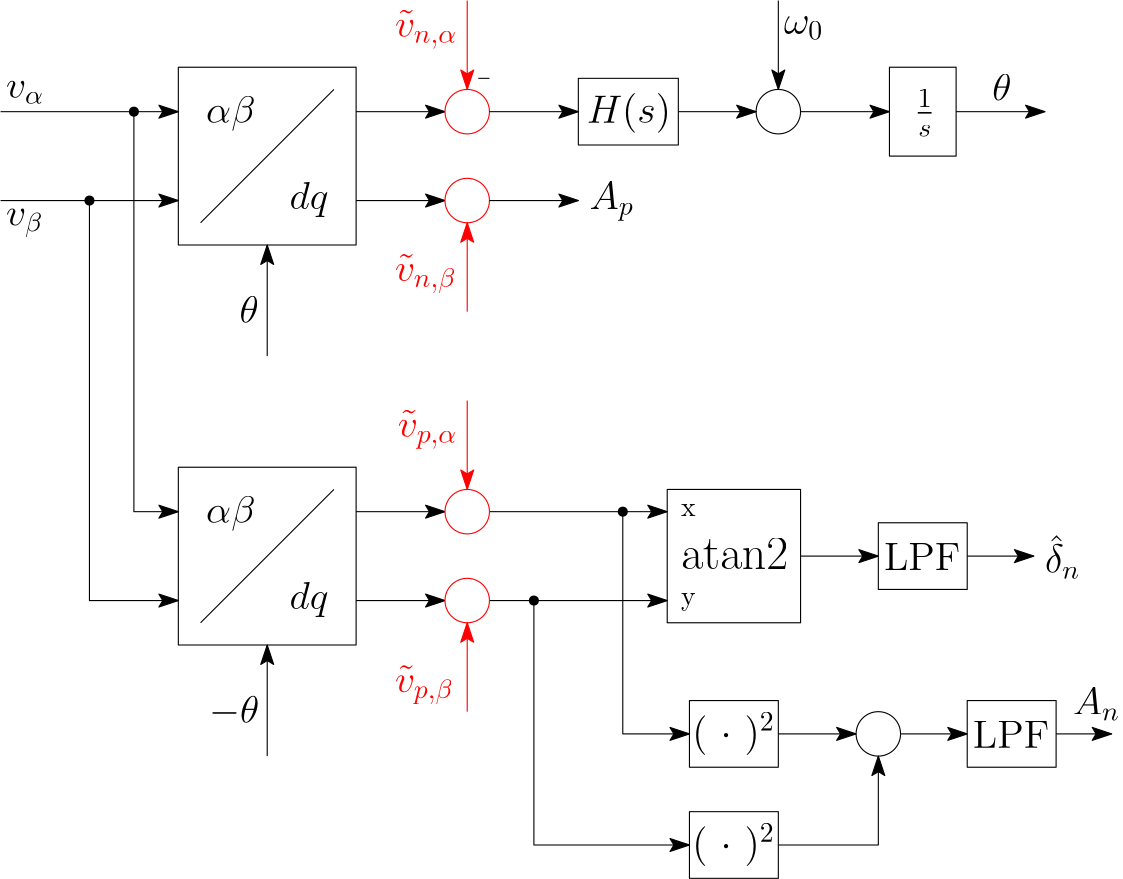 <?xml version="1.0"?>
<!DOCTYPE ipe SYSTEM "ipe.dtd">
<ipe version="70218" creator="Ipe 7.2.29">
<info created="D:20251013170506" modified="D:20251013172113"/>
<preamble>\usepackage{amsmath}</preamble>
<ipestyle name="basic">
<symbol name="arrow/arc(spx)">
<path stroke="sym-stroke" fill="sym-stroke" pen="sym-pen">
0 0 m
-1 0.333 l
-1 -0.333 l
h
</path>
</symbol>
<symbol name="arrow/farc(spx)">
<path stroke="sym-stroke" fill="white" pen="sym-pen">
0 0 m
-1 0.333 l
-1 -0.333 l
h
</path>
</symbol>
<symbol name="arrow/ptarc(spx)">
<path stroke="sym-stroke" fill="sym-stroke" pen="sym-pen">
0 0 m
-1 0.333 l
-0.8 0 l
-1 -0.333 l
h
</path>
</symbol>
<symbol name="arrow/fptarc(spx)">
<path stroke="sym-stroke" fill="white" pen="sym-pen">
0 0 m
-1 0.333 l
-0.8 0 l
-1 -0.333 l
h
</path>
</symbol>
<symbol name="mark/circle(sx)" transformations="translations">
<path fill="sym-stroke">
0.6 0 0 0.6 0 0 e
0.4 0 0 0.4 0 0 e
</path>
</symbol>
<symbol name="mark/disk(sx)" transformations="translations">
<path fill="sym-stroke">
0.6 0 0 0.6 0 0 e
</path>
</symbol>
<symbol name="mark/fdisk(sfx)" transformations="translations">
<group>
<path fill="sym-fill">
0.5 0 0 0.5 0 0 e
</path>
<path fill="sym-stroke" fillrule="eofill">
0.6 0 0 0.6 0 0 e
0.4 0 0 0.4 0 0 e
</path>
</group>
</symbol>
<symbol name="mark/box(sx)" transformations="translations">
<path fill="sym-stroke" fillrule="eofill">
-0.6 -0.6 m
0.6 -0.6 l
0.6 0.6 l
-0.6 0.6 l
h
-0.4 -0.4 m
0.4 -0.4 l
0.4 0.4 l
-0.4 0.4 l
h
</path>
</symbol>
<symbol name="mark/square(sx)" transformations="translations">
<path fill="sym-stroke">
-0.6 -0.6 m
0.6 -0.6 l
0.6 0.6 l
-0.6 0.6 l
h
</path>
</symbol>
<symbol name="mark/fsquare(sfx)" transformations="translations">
<group>
<path fill="sym-fill">
-0.5 -0.5 m
0.5 -0.5 l
0.5 0.5 l
-0.5 0.5 l
h
</path>
<path fill="sym-stroke" fillrule="eofill">
-0.6 -0.6 m
0.6 -0.6 l
0.6 0.6 l
-0.6 0.6 l
h
-0.4 -0.4 m
0.4 -0.4 l
0.4 0.4 l
-0.4 0.4 l
h
</path>
</group>
</symbol>
<symbol name="mark/cross(sx)" transformations="translations">
<group>
<path fill="sym-stroke">
-0.43 -0.57 m
0.57 0.43 l
0.43 0.57 l
-0.57 -0.43 l
h
</path>
<path fill="sym-stroke">
-0.43 0.57 m
0.57 -0.43 l
0.43 -0.57 l
-0.57 0.43 l
h
</path>
</group>
</symbol>
<symbol name="arrow/fnormal(spx)">
<path stroke="sym-stroke" fill="white" pen="sym-pen">
0 0 m
-1 0.333 l
-1 -0.333 l
h
</path>
</symbol>
<symbol name="arrow/pointed(spx)">
<path stroke="sym-stroke" fill="sym-stroke" pen="sym-pen">
0 0 m
-1 0.333 l
-0.8 0 l
-1 -0.333 l
h
</path>
</symbol>
<symbol name="arrow/fpointed(spx)">
<path stroke="sym-stroke" fill="white" pen="sym-pen">
0 0 m
-1 0.333 l
-0.8 0 l
-1 -0.333 l
h
</path>
</symbol>
<symbol name="arrow/linear(spx)">
<path stroke="sym-stroke" pen="sym-pen">
-1 0.333 m
0 0 l
-1 -0.333 l
</path>
</symbol>
<symbol name="arrow/fdouble(spx)">
<path stroke="sym-stroke" fill="white" pen="sym-pen">
0 0 m
-1 0.333 l
-1 -0.333 l
h
-1 0 m
-2 0.333 l
-2 -0.333 l
h
</path>
</symbol>
<symbol name="arrow/double(spx)">
<path stroke="sym-stroke" fill="sym-stroke" pen="sym-pen">
0 0 m
-1 0.333 l
-1 -0.333 l
h
-1 0 m
-2 0.333 l
-2 -0.333 l
h
</path>
</symbol>
<symbol name="arrow/mid-normal(spx)">
<path stroke="sym-stroke" fill="sym-stroke" pen="sym-pen">
0.5 0 m
-0.5 0.333 l
-0.5 -0.333 l
h
</path>
</symbol>
<symbol name="arrow/mid-fnormal(spx)">
<path stroke="sym-stroke" fill="white" pen="sym-pen">
0.5 0 m
-0.5 0.333 l
-0.5 -0.333 l
h
</path>
</symbol>
<symbol name="arrow/mid-pointed(spx)">
<path stroke="sym-stroke" fill="sym-stroke" pen="sym-pen">
0.5 0 m
-0.5 0.333 l
-0.3 0 l
-0.5 -0.333 l
h
</path>
</symbol>
<symbol name="arrow/mid-fpointed(spx)">
<path stroke="sym-stroke" fill="white" pen="sym-pen">
0.5 0 m
-0.5 0.333 l
-0.3 0 l
-0.5 -0.333 l
h
</path>
</symbol>
<symbol name="arrow/mid-double(spx)">
<path stroke="sym-stroke" fill="sym-stroke" pen="sym-pen">
1 0 m
0 0.333 l
0 -0.333 l
h
0 0 m
-1 0.333 l
-1 -0.333 l
h
</path>
</symbol>
<symbol name="arrow/mid-fdouble(spx)">
<path stroke="sym-stroke" fill="white" pen="sym-pen">
1 0 m
0 0.333 l
0 -0.333 l
h
0 0 m
-1 0.333 l
-1 -0.333 l
h
</path>
</symbol>
<anglesize name="22.5 deg" value="22.5"/>
<anglesize name="30 deg" value="30"/>
<anglesize name="45 deg" value="45"/>
<anglesize name="60 deg" value="60"/>
<anglesize name="90 deg" value="90"/>
<arrowsize name="large" value="10"/>
<arrowsize name="small" value="5"/>
<arrowsize name="tiny" value="3"/>
<color name="blue" value="0 0 1"/>
<color name="brown" value="0.647 0.165 0.165"/>
<color name="darkblue" value="0 0 0.545"/>
<color name="darkcyan" value="0 0.545 0.545"/>
<color name="darkgray" value="0.663"/>
<color name="darkgreen" value="0 0.392 0"/>
<color name="darkmagenta" value="0.545 0 0.545"/>
<color name="darkorange" value="1 0.549 0"/>
<color name="darkred" value="0.545 0 0"/>
<color name="gold" value="1 0.843 0"/>
<color name="gray" value="0.745"/>
<color name="green" value="0 1 0"/>
<color name="lightblue" value="0.678 0.847 0.902"/>
<color name="lightcyan" value="0.878 1 1"/>
<color name="lightgray" value="0.827"/>
<color name="lightgreen" value="0.565 0.933 0.565"/>
<color name="lightyellow" value="1 1 0.878"/>
<color name="navy" value="0 0 0.502"/>
<color name="orange" value="1 0.647 0"/>
<color name="pink" value="1 0.753 0.796"/>
<color name="purple" value="0.627 0.125 0.941"/>
<color name="red" value="1 0 0"/>
<color name="seagreen" value="0.18 0.545 0.341"/>
<color name="turquoise" value="0.251 0.878 0.816"/>
<color name="violet" value="0.933 0.51 0.933"/>
<color name="yellow" value="1 1 0"/>
<dashstyle name="dash dot dotted" value="[4 2 1 2 1 2] 0"/>
<dashstyle name="dash dotted" value="[4 2 1 2] 0"/>
<dashstyle name="dashed" value="[4] 0"/>
<dashstyle name="dotted" value="[1 3] 0"/>
<gridsize name="10 pts (~3.5 mm)" value="10"/>
<gridsize name="14 pts (~5 mm)" value="14"/>
<gridsize name="16 pts (~6 mm)" value="16"/>
<gridsize name="20 pts (~7 mm)" value="20"/>
<gridsize name="28 pts (~10 mm)" value="28"/>
<gridsize name="32 pts (~12 mm)" value="32"/>
<gridsize name="4 pts" value="4"/>
<gridsize name="56 pts (~20 mm)" value="56"/>
<gridsize name="8 pts (~3 mm)" value="8"/>
<opacity name="10%" value="0.1"/>
<opacity name="30%" value="0.3"/>
<opacity name="50%" value="0.5"/>
<opacity name="75%" value="0.75"/>
<pen name="fat" value="1.2"/>
<pen name="heavier" value="0.8"/>
<pen name="ultrafat" value="2"/>
<symbolsize name="large" value="5"/>
<symbolsize name="small" value="2"/>
<symbolsize name="tiny" value="1.1"/>
<textsize name="Huge" value="\Huge"/>
<textsize name="LARGE" value="\LARGE"/>
<textsize name="Large" value="\Large"/>
<textsize name="footnote" value="\footnotesize"/>
<textsize name="huge" value="\huge"/>
<textsize name="large" value="\large"/>
<textsize name="script" value="\scriptsize"/>
<textsize name="small" value="\small"/>
<textsize name="tiny" value="\tiny"/>
<textstyle name="center" begin="\begin{center}" end="\end{center}"/>
<textstyle name="item" begin="\begin{itemize}\item{}" end="\end{itemize}"/>
<textstyle name="itemize" begin="\begin{itemize}" end="\end{itemize}"/>
<tiling name="falling" angle="-60" step="4" width="1"/>
<tiling name="rising" angle="30" step="4" width="1"/>
</ipestyle>
<ipestyle name="ipe_landscape_5">
<symbol name="arrow/normal(spx)">
<path stroke="sym-stroke" fill="sym-stroke" pen="sym-pen">
0 0 m
-1 0.333 l
-1 -0.333 l
h
</path>
</symbol>
<arrowsize name="normal" value="7"/>
<color name="Cinza455a64" value="0.27 0.353 0.392"/>
<color name="Cinza546e7a" value="0.329 0.431 0.478"/>
<color name="Cinza566573" value="0.337 0.396 0.451"/>
<color name="Teste" value="0.152 0.216 0.275"/>
<color name="black" value="0"/>
<color name="white" value="1"/>
<dashstyle name="normal" value="[]0"/>
<gridsize name="1 pts" value="1"/>
<gridsize name="10 pts (~3.5 mm)" value="10"/>
<gridsize name="14 pts (~5 mm)" value="14"/>
<gridsize name="16 pts (~6 mm)" value="16"/>
<gridsize name="2 pts" value="2"/>
<gridsize name="20 pts (~7 mm)" value="20"/>
<gridsize name="28 pts (~10 mm)" value="28"/>
<gridsize name="32 pts (~12 mm)" value="32"/>
<gridsize name="4 pts" value="4"/>
<gridsize name="56 pts (~20 mm)" value="56"/>
<gridsize name="8 pts (~3 mm)" value="8"/>
<opacity name="opaque" value="1"/>
<pen name="normal" value="0.4"/>
<symbolsize name="normal" value="3"/>
<textsize name="normal" value="\normalsize"/>
<textstretch name="normal" value="1"/>
<textstyle name="math" type="label" begin="$" end="$"/>
<textstyle name="normal" begin="" end=""/>
<textstyle name="normal" type="label" begin="" end=""/>
<layout paper="1800 1000" origin="0 0" frame="1800 1000"/>
<textpad left="1" right="1" top="1" bottom="1"/>
<pagenumberstyle pos="10 10" color="black" size="normal" valign="baseline"></pagenumberstyle>
<titlestyle pos="0 800" size="large" color="black"  valign="baseline"/>
<pathstyle cap="0" join="1" fillrule="eofill"/>
</ipestyle>
<page>
<layer name="alpha"/>
<view layers="alpha" active="alpha"/>
<path layer="alpha" matrix="1 0 0 1 -168 56" stroke="black" fill="1">
800 500 m
800 476 l
832 476 l
832 500 l
h
</path>
<path matrix="1 0 0 1 256 16" stroke="black" fill="white">
192 768 m
192 704 l
256 704 l
256 768 l
h
</path>
<path matrix="1 0 0 1 256 16" stroke="black">
200 712 m
248 760 l
</path>
<text matrix="1 0 0 1 250 12" transformations="translations" pos="208 752" stroke="black" type="label" width="17.752" height="9.962" depth="2.79" valign="baseline" size="Large" style="math">\alpha \beta</text>
<text matrix="1 0 0 1 280 -19" transformations="translations" pos="208 752" stroke="black" type="label" width="14.042" height="9.962" depth="2.79" valign="baseline" size="Large" style="math">dq</text>
<path matrix="1 0 0 1 256 8" stroke="black" arrow="ptarc/normal">
128 760 m
192 760 l
</path>
<path matrix="1 0 0 1 256 -24" stroke="black" arrow="ptarc/normal">
128 760 m
192 760 l
</path>
<text matrix="1 0 0 1 178 21" transformations="translations" pos="208 752" stroke="black" type="label" width="13.699" height="6.179" depth="2.15" valign="baseline" size="Large" style="math">v_{\alpha}</text>
<text matrix="1 0 0 1 178 -25" transformations="translations" pos="208 752" stroke="black" type="label" width="13.45" height="6.176" depth="4.09" valign="baseline" size="Large" style="math">v_{\beta}</text>
<path matrix="1 0 0 1 256 16" stroke="black" arrow="ptarc/normal">
224 664 m
224 704 l
</path>
<path stroke="black" arrow="ptarc/normal">
512 768 m
544 768 l
</path>
<path stroke="black" arrow="ptarc/normal">
512 736 m
544 736 l
</path>
<path matrix="1 0 0 1 224 16" stroke="red" fill="white">
8 0 0 8 328 720 e
</path>
<path matrix="1 0 0 1 224 48" stroke="red" fill="white">
8 0 0 8 328 720 e
</path>
<path matrix="1 0 0 1 224 16" stroke="black" fill="white">
404 740 m
404 764 l
368 764 l
368 740 l
h
</path>
<text matrix="1 0 0 1 387 12" transformations="translations" pos="208 752" stroke="black" type="label" width="30.289" height="10.756" depth="3.59" valign="baseline" size="Large" style="math">H(s)</text>
<path matrix="1 0 0 1 224 16" stroke="black" arrow="ptarc/normal">
336 752 m
368 752 l
</path>
<path matrix="1 0 0 1 336 48" stroke="black" fill="white">
8 0 0 8 328 720 e
</path>
<path matrix="1 0 0 1 224 16" stroke="black" arrow="ptarc/normal">
404 752 m
432 752 l
</path>
<path matrix="1 0 0 1 336 16" stroke="black" arrow="ptarc/normal">
336 752 m
368 752 l
</path>
<text matrix="1 0 0 1 262 -60" transformations="translations" pos="208 752" stroke="black" type="label" width="6.936" height="9.963" depth="0" valign="baseline" size="Large" style="math">\theta</text>
<path matrix="1 0 0 1 256 -128" stroke="black" fill="white">
192 768 m
192 704 l
256 704 l
256 768 l
h
</path>
<path matrix="1 0 0 1 256 -128" stroke="black">
200 712 m
248 760 l
</path>
<text matrix="1 0 0 1 250 -132" transformations="translations" pos="208 752" stroke="black" type="label" width="17.752" height="9.962" depth="2.79" valign="baseline" size="Large" style="math">\alpha \beta</text>
<text matrix="1 0 0 1 280 -163" transformations="translations" pos="208 752" stroke="black" type="label" width="14.042" height="9.962" depth="2.79" valign="baseline" size="Large" style="math">dq</text>
<path stroke="black" arrow="ptarc/normal">
432 768 m
432 624 l
448 624 l
</path>
<path stroke="black" arrow="ptarc/normal">
416 736 m
416 592 l
448 592 l
</path>
<path matrix="1 0 0 1 256 -128" stroke="black" arrow="ptarc/normal">
224 664 m
224 704 l
</path>
<path matrix="1 0 0 1 0 48" stroke="black" arrow="ptarc/normal">
512 576 m
544 576 l
</path>
<path matrix="1 0 0 1 0 48" stroke="black" arrow="ptarc/normal">
512 544 m
544 544 l
</path>
<text matrix="1 0 0 1 251 -204" transformations="translations" pos="208 752" stroke="black" type="label" width="18.095" height="9.968" depth="1.19" valign="baseline" size="Large" style="math">-\theta</text>
<path matrix="1 0 0 1 -160 -120" stroke="black" fill="white">
784 752 m
784 704 l
832 704 l
832 752 l
h
</path>
<text matrix="1 0 0 1 261 -116.6" transformations="translations" pos="368 720" stroke="black" type="label" width="38.577" height="11.097" depth="0" valign="baseline" size="LARGE" style="math">\text{atan2}</text>
<path stroke="black" arrow="ptarc/normal">
560 592 m
624 592 l
</path>
<path stroke="black" arrow="ptarc/normal">
560 624 m
624 624 l
</path>
<text matrix="1 0 0 1 261 -97.6" transformations="translations" pos="368 720" stroke="black" type="label" width="5.258" height="4.289" depth="0" valign="baseline" style="math">\text{x}</text>
<text matrix="1 0 0 1 261 -129.6" transformations="translations" pos="368 720" stroke="black" type="label" width="5.258" height="4.297" depth="1.93" valign="baseline" style="math">\text{y}</text>
<path matrix="1 0 0 1 -4 48" stroke="black" arrow="ptarc/normal">
676 560 m
704 560 l
</path>
<path matrix="1 0 0 1 -8 48" stroke="black" fill="1">
708 572 m
708 548 l
740 548 l
740 572 l
h
</path>
<text matrix="1 0 0 1 -490 -77" transformations="translations" pos="1192 680" stroke="black" type="label" width="27.502" height="9.803" depth="0" valign="baseline" size="Large">LPF</text>
<path matrix="1 0 0 1 -172 -120" stroke="black" arrow="ptarc/normal">
904 728 m
928 728 l
</path>
<path matrix="1 0 0 1 184 16" stroke="black" fill="white">
544 736 m
544 768 l
520 768 l
520 736 l
h
</path>
<text matrix="1 0 0 1 505 12" transformations="translations" pos="208 752" stroke="black" type="label" width="7.372" height="12.066" depth="4.95" valign="baseline" size="Large" style="math">\frac{1}{s}</text>
<path matrix="1 0 0 1 392 16" stroke="black" arrow="ptarc/normal">
336 752 m
368 752 l
</path>
<text matrix="1 0 0 1 533 20" transformations="translations" pos="208 752" stroke="black" type="label" width="6.936" height="9.963" depth="0" valign="baseline" size="Large" style="math">\theta</text>
<path matrix="1 0 0 1 224 16" stroke="black" arrow="ptarc/normal">
440 792 m
440 760 l
</path>
<use matrix="1 0 0 1 256 16" name="mark/disk(sx)" pos="176 752" size="normal" stroke="black"/>
<use matrix="1 0 0 1 256 16" name="mark/disk(sx)" pos="160 720" size="normal" stroke="black"/>
<text matrix="1 0 0 1 552 -150" transformations="translations" pos="208 752" stroke="black" type="label" width="12.7" height="13.75" depth="2.15" valign="baseline" size="Large" style="math">\hat{\delta}_n</text>
<path matrix="1 0 0 1 -12 0" stroke="black" arrow="ptarc/normal">
720 544 m
744 544 l
</path>
<path matrix="1 0 0 1 -12 0" stroke="black" arrow="ptarc/normal">
676 544 m
704 544 l
</path>
<path matrix="1 0 0 1 492 -168" stroke="black" fill="1">
8 0 0 8 208 712 e
</path>
<path matrix="1 0 0 1 -12 0" stroke="black" arrow="ptarc/normal">
676 504 m
712 504 l
712 536 l
</path>
<path stroke="black" arrow="ptarc/normal">
576 592 m
576 504 l
632 504 l
</path>
<path stroke="black" arrow="ptarc/normal">
608 624 m
608 544 l
632 544 l
</path>
<text matrix="1 0 0 1 265 -180" transformations="translations" pos="368 720" stroke="black" type="label" width="29.755" height="11.623" depth="3.59" valign="baseline" size="Large" style="math">(~\cdot~)^2</text>
<path matrix="1 0 0 1 -28 48" stroke="black" fill="1">
760 508 m
760 484 l
792 484 l
792 508 l
h
</path>
<text matrix="1 0 0 1 -458 -141" transformations="translations" pos="1192 680" stroke="black" type="label" width="27.502" height="9.803" depth="0" valign="baseline" size="Large">LPF</text>
<path matrix="1 0 0 1 -340 56" stroke="black" arrow="ptarc/normal">
1104 488 m
1124 488 l
</path>
<text matrix="1 0 0 1 562 -201" transformations="translations" pos="208 752" stroke="black" type="label" width="17.008" height="9.805" depth="2.15" valign="baseline" size="Large" style="math">A_n</text>
<use matrix="1 0 0 1 284 64" name="mark/disk(sx)" pos="324 560" size="normal" stroke="black"/>
<use matrix="1 0 0 1 268 64" name="mark/disk(sx)" pos="308 528" size="normal" stroke="black"/>
<path matrix="1 0 0 1 224 -128" stroke="red" fill="white">
8 0 0 8 328 720 e
</path>
<path matrix="1 0 0 1 224 -96" stroke="red" fill="white">
8 0 0 8 328 720 e
</path>
<path matrix="1 0 0 1 112 -128" stroke="red" arrow="ptarc/normal">
440 792 m
440 760 l
</path>
<text matrix="1 0 0 1 319 -101" transformations="translations" pos="208 752" stroke="red" type="label" width="21.479" height="9.521" depth="4.09" valign="baseline" size="Large" style="math">\tilde{v}_{p,\alpha}</text>
<path matrix="-1 0 0 -1 992 1344" stroke="red" arrow="ptarc/normal">
440 792 m
440 760 l
</path>
<text matrix="1 0 0 1 318 -193" transformations="translations" pos="208 752" stroke="red" type="label" width="21.23" height="9.521" depth="4.09" valign="baseline" size="Large" style="math">\tilde{v}_{p,\beta}</text>
<path matrix="1 0 0 1 112 16" stroke="red" arrow="ptarc/normal">
440 792 m
440 760 l
</path>
<path matrix="-1 0 0 -1 992 1488" stroke="red" arrow="ptarc/normal">
440 792 m
440 760 l
</path>
<text matrix="1 0 0 1 318 43" transformations="translations" pos="208 752" stroke="red" type="label" width="22.447" height="9.521" depth="4.09" valign="baseline" size="Large" style="math">\tilde{v}_{n,\alpha}</text>
<text matrix="1 0 0 1 318 -45" transformations="translations" pos="208 752" stroke="red" type="label" width="22.197" height="9.521" depth="4.09" valign="baseline" size="Large" style="math">\tilde{v}_{n,\beta}</text>
<path matrix="1 0 0 1 224 -16" stroke="black" arrow="ptarc/normal">
336 752 m
368 752 l
</path>
<path matrix="1 0 0 1 -168 16" stroke="black" fill="1">
800 500 m
800 476 l
832 476 l
832 500 l
h
</path>
<text matrix="1 0 0 1 265 -220" transformations="translations" pos="368 720" stroke="black" type="label" width="29.755" height="11.623" depth="3.59" valign="baseline" size="Large" style="math">(~\cdot~)^2</text>
<text matrix="1 0 0 1 458 44" transformations="translations" pos="208 752" stroke="black" type="label" width="14.227" height="6.179" depth="2.15" valign="baseline" size="Large" style="math">\omega_0</text>
<text matrix="1 0 0 1 388 -19" transformations="translations" pos="208 752" stroke="black" type="label" width="16.041" height="9.802" depth="4.09" valign="baseline" size="Large" style="math">A_p</text>
<path stroke="black">
556 780 m
560 780 l
</path>
</page>
</ipe>
